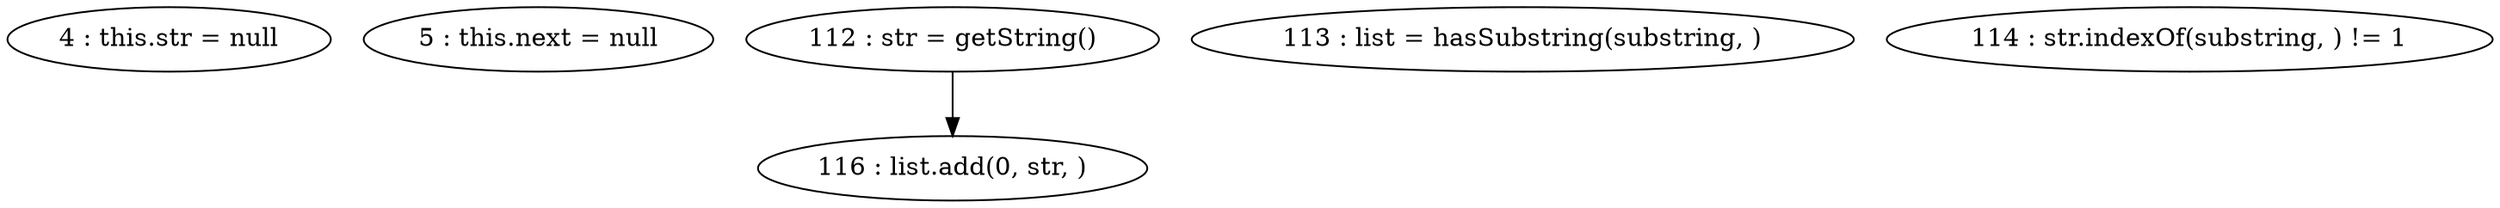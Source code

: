 digraph G {
"4 : this.str = null"
"5 : this.next = null"
"112 : str = getString()"
"112 : str = getString()" -> "116 : list.add(0, str, )"
"113 : list = hasSubstring(substring, )"
"114 : str.indexOf(substring, ) != 1"
"116 : list.add(0, str, )"
}